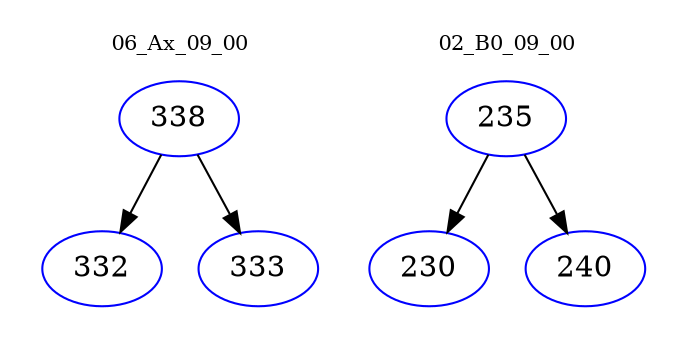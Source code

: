 digraph{
subgraph cluster_0 {
color = white
label = "06_Ax_09_00";
fontsize=10;
T0_338 [label="338", color="blue"]
T0_338 -> T0_332 [color="black"]
T0_332 [label="332", color="blue"]
T0_338 -> T0_333 [color="black"]
T0_333 [label="333", color="blue"]
}
subgraph cluster_1 {
color = white
label = "02_B0_09_00";
fontsize=10;
T1_235 [label="235", color="blue"]
T1_235 -> T1_230 [color="black"]
T1_230 [label="230", color="blue"]
T1_235 -> T1_240 [color="black"]
T1_240 [label="240", color="blue"]
}
}
